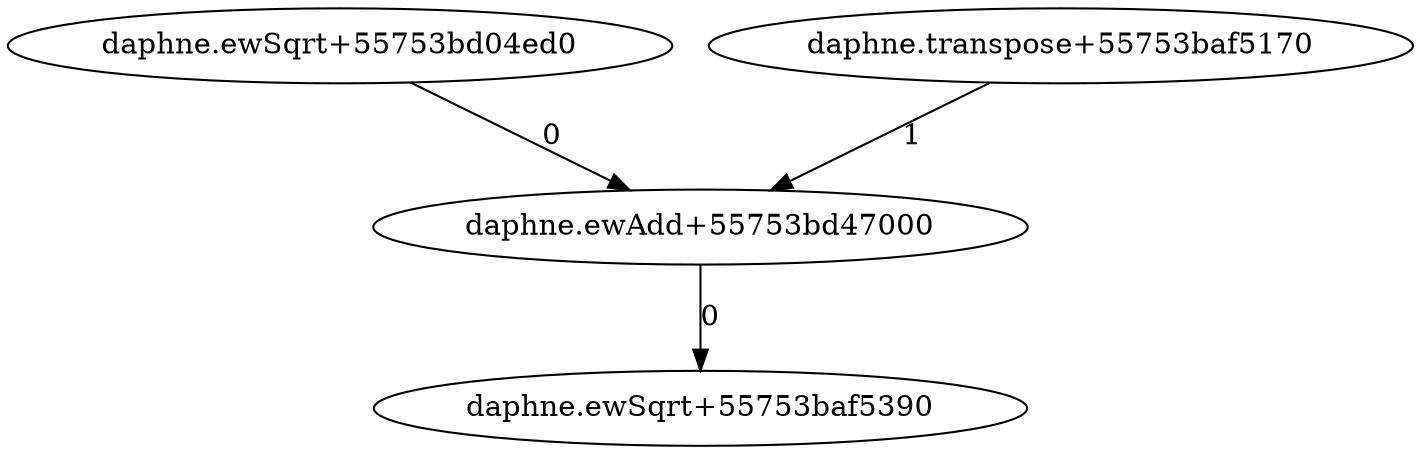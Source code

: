 digraph G {
"daphne.ewAdd+55753bd47000" -> "daphne.ewSqrt+55753baf5390" [label="0"];
"daphne.ewSqrt+55753bd04ed0" -> "daphne.ewAdd+55753bd47000" [label="0"];
"daphne.transpose+55753baf5170" -> "daphne.ewAdd+55753bd47000" [label="1"];
}